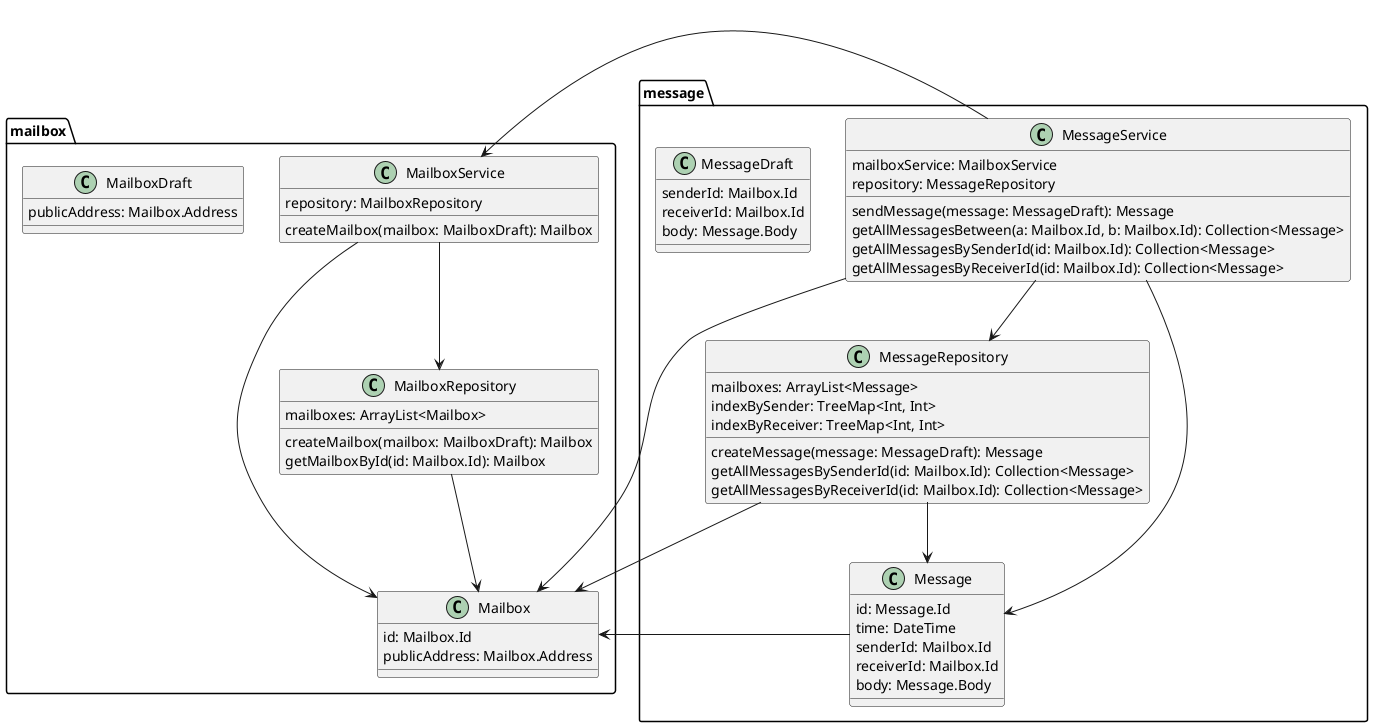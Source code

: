 @startuml "Service"

package "mailbox" {
  class Mailbox {
    id: Mailbox.Id
    publicAddress: Mailbox.Address
  }

  class MailboxDraft {
    publicAddress: Mailbox.Address
  }

  class MailboxService {
    repository: MailboxRepository

    createMailbox(mailbox: MailboxDraft): Mailbox
  }

  class MailboxRepository {
    mailboxes: ArrayList<Mailbox>

    createMailbox(mailbox: MailboxDraft): Mailbox
    getMailboxById(id: Mailbox.Id): Mailbox
  }

  MailboxService --> Mailbox
  MailboxService --> MailboxRepository
  MailboxRepository --> Mailbox
}

package "message" {
  class Message {
    id: Message.Id
    time: DateTime
    senderId: Mailbox.Id
    receiverId: Mailbox.Id
    body: Message.Body
  }

  class MessageDraft {
    senderId: Mailbox.Id
    receiverId: Mailbox.Id
    body: Message.Body
  }

  class MessageService {
    mailboxService: MailboxService
    repository: MessageRepository
    
    sendMessage(message: MessageDraft): Message
    getAllMessagesBetween(a: Mailbox.Id, b: Mailbox.Id): Collection<Message>
    getAllMessagesBySenderId(id: Mailbox.Id): Collection<Message>
    getAllMessagesByReceiverId(id: Mailbox.Id): Collection<Message>
  }

  class MessageRepository {
    mailboxes: ArrayList<Message>
    indexBySender: TreeMap<Int, Int>
    indexByReceiver: TreeMap<Int, Int>

    createMessage(message: MessageDraft): Message
    getAllMessagesBySenderId(id: Mailbox.Id): Collection<Message>
    getAllMessagesByReceiverId(id: Mailbox.Id): Collection<Message>
  }

  MessageService --> Message
  MessageService --> MessageRepository
  MessageRepository --> Message
}

Message -> Mailbox
MessageService -> MailboxService
MessageService -> Mailbox
MessageRepository -> Mailbox

@enduml